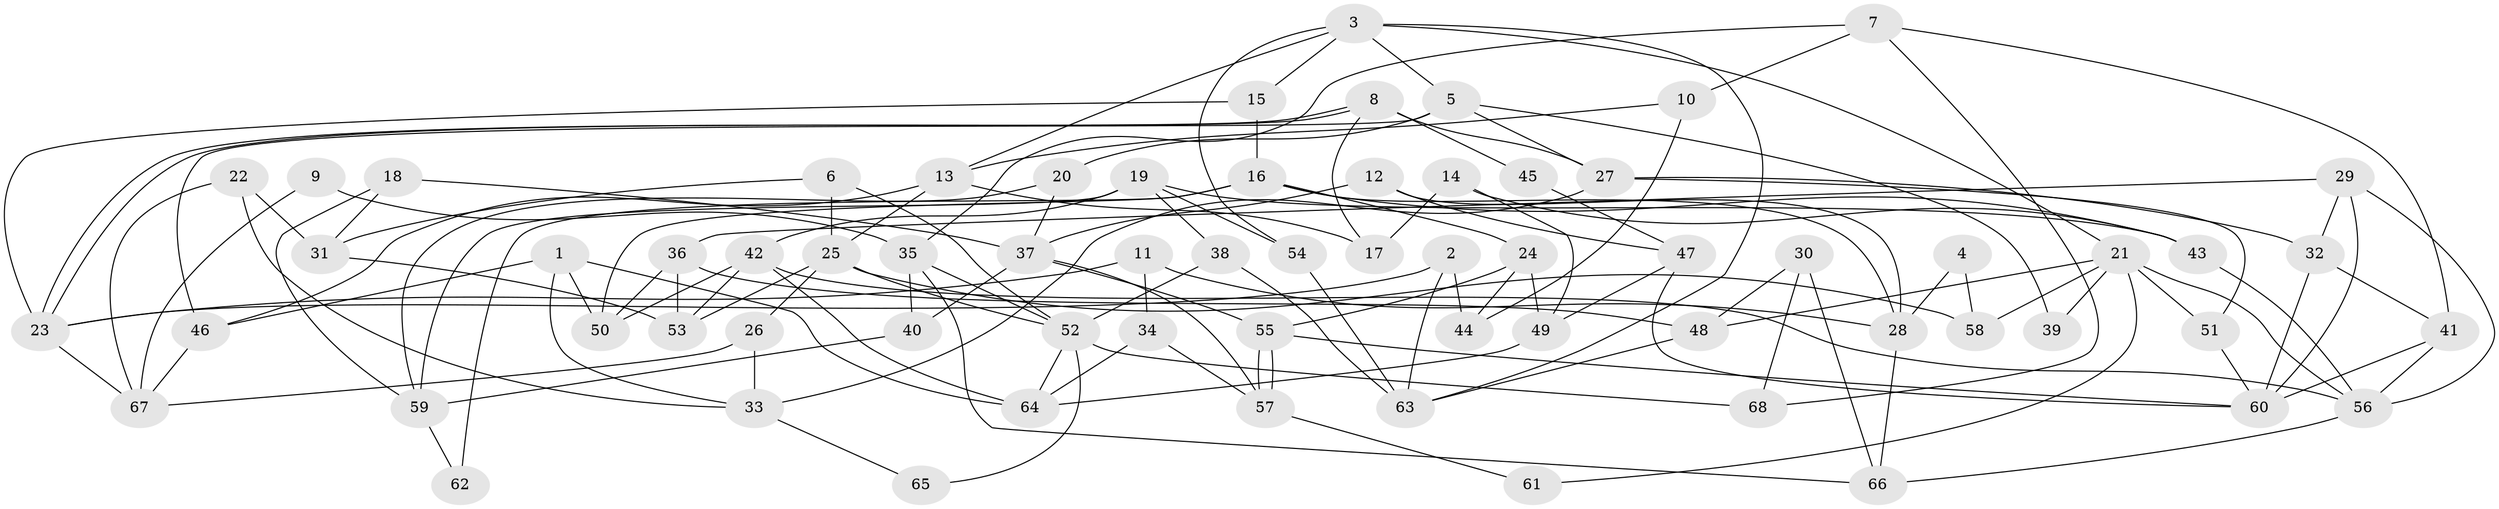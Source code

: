 // Generated by graph-tools (version 1.1) at 2025/11/02/27/25 16:11:19]
// undirected, 68 vertices, 136 edges
graph export_dot {
graph [start="1"]
  node [color=gray90,style=filled];
  1;
  2;
  3;
  4;
  5;
  6;
  7;
  8;
  9;
  10;
  11;
  12;
  13;
  14;
  15;
  16;
  17;
  18;
  19;
  20;
  21;
  22;
  23;
  24;
  25;
  26;
  27;
  28;
  29;
  30;
  31;
  32;
  33;
  34;
  35;
  36;
  37;
  38;
  39;
  40;
  41;
  42;
  43;
  44;
  45;
  46;
  47;
  48;
  49;
  50;
  51;
  52;
  53;
  54;
  55;
  56;
  57;
  58;
  59;
  60;
  61;
  62;
  63;
  64;
  65;
  66;
  67;
  68;
  1 -- 46;
  1 -- 50;
  1 -- 33;
  1 -- 64;
  2 -- 23;
  2 -- 63;
  2 -- 44;
  3 -- 63;
  3 -- 5;
  3 -- 13;
  3 -- 15;
  3 -- 21;
  3 -- 54;
  4 -- 58;
  4 -- 28;
  5 -- 46;
  5 -- 27;
  5 -- 20;
  5 -- 39;
  6 -- 31;
  6 -- 52;
  6 -- 25;
  7 -- 35;
  7 -- 10;
  7 -- 41;
  7 -- 68;
  8 -- 27;
  8 -- 23;
  8 -- 23;
  8 -- 17;
  8 -- 45;
  9 -- 35;
  9 -- 67;
  10 -- 44;
  10 -- 13;
  11 -- 23;
  11 -- 28;
  11 -- 34;
  12 -- 47;
  12 -- 37;
  12 -- 28;
  13 -- 25;
  13 -- 17;
  13 -- 46;
  14 -- 49;
  14 -- 17;
  14 -- 43;
  15 -- 16;
  15 -- 23;
  16 -- 28;
  16 -- 43;
  16 -- 24;
  16 -- 50;
  16 -- 62;
  18 -- 37;
  18 -- 59;
  18 -- 31;
  19 -- 43;
  19 -- 54;
  19 -- 38;
  19 -- 42;
  19 -- 59;
  20 -- 37;
  20 -- 59;
  21 -- 56;
  21 -- 39;
  21 -- 48;
  21 -- 51;
  21 -- 58;
  21 -- 61;
  22 -- 33;
  22 -- 31;
  22 -- 67;
  23 -- 67;
  24 -- 55;
  24 -- 44;
  24 -- 49;
  25 -- 53;
  25 -- 26;
  25 -- 52;
  25 -- 58;
  26 -- 67;
  26 -- 33;
  27 -- 33;
  27 -- 32;
  27 -- 51;
  28 -- 66;
  29 -- 60;
  29 -- 32;
  29 -- 36;
  29 -- 56;
  30 -- 66;
  30 -- 48;
  30 -- 68;
  31 -- 53;
  32 -- 41;
  32 -- 60;
  33 -- 65;
  34 -- 64;
  34 -- 57;
  35 -- 52;
  35 -- 40;
  35 -- 66;
  36 -- 50;
  36 -- 48;
  36 -- 53;
  37 -- 57;
  37 -- 55;
  37 -- 40;
  38 -- 52;
  38 -- 63;
  40 -- 59;
  41 -- 56;
  41 -- 60;
  42 -- 64;
  42 -- 50;
  42 -- 53;
  42 -- 56;
  43 -- 56;
  45 -- 47;
  46 -- 67;
  47 -- 49;
  47 -- 60;
  48 -- 63;
  49 -- 64;
  51 -- 60;
  52 -- 68;
  52 -- 64;
  52 -- 65;
  54 -- 63;
  55 -- 60;
  55 -- 57;
  55 -- 57;
  56 -- 66;
  57 -- 61;
  59 -- 62;
}
